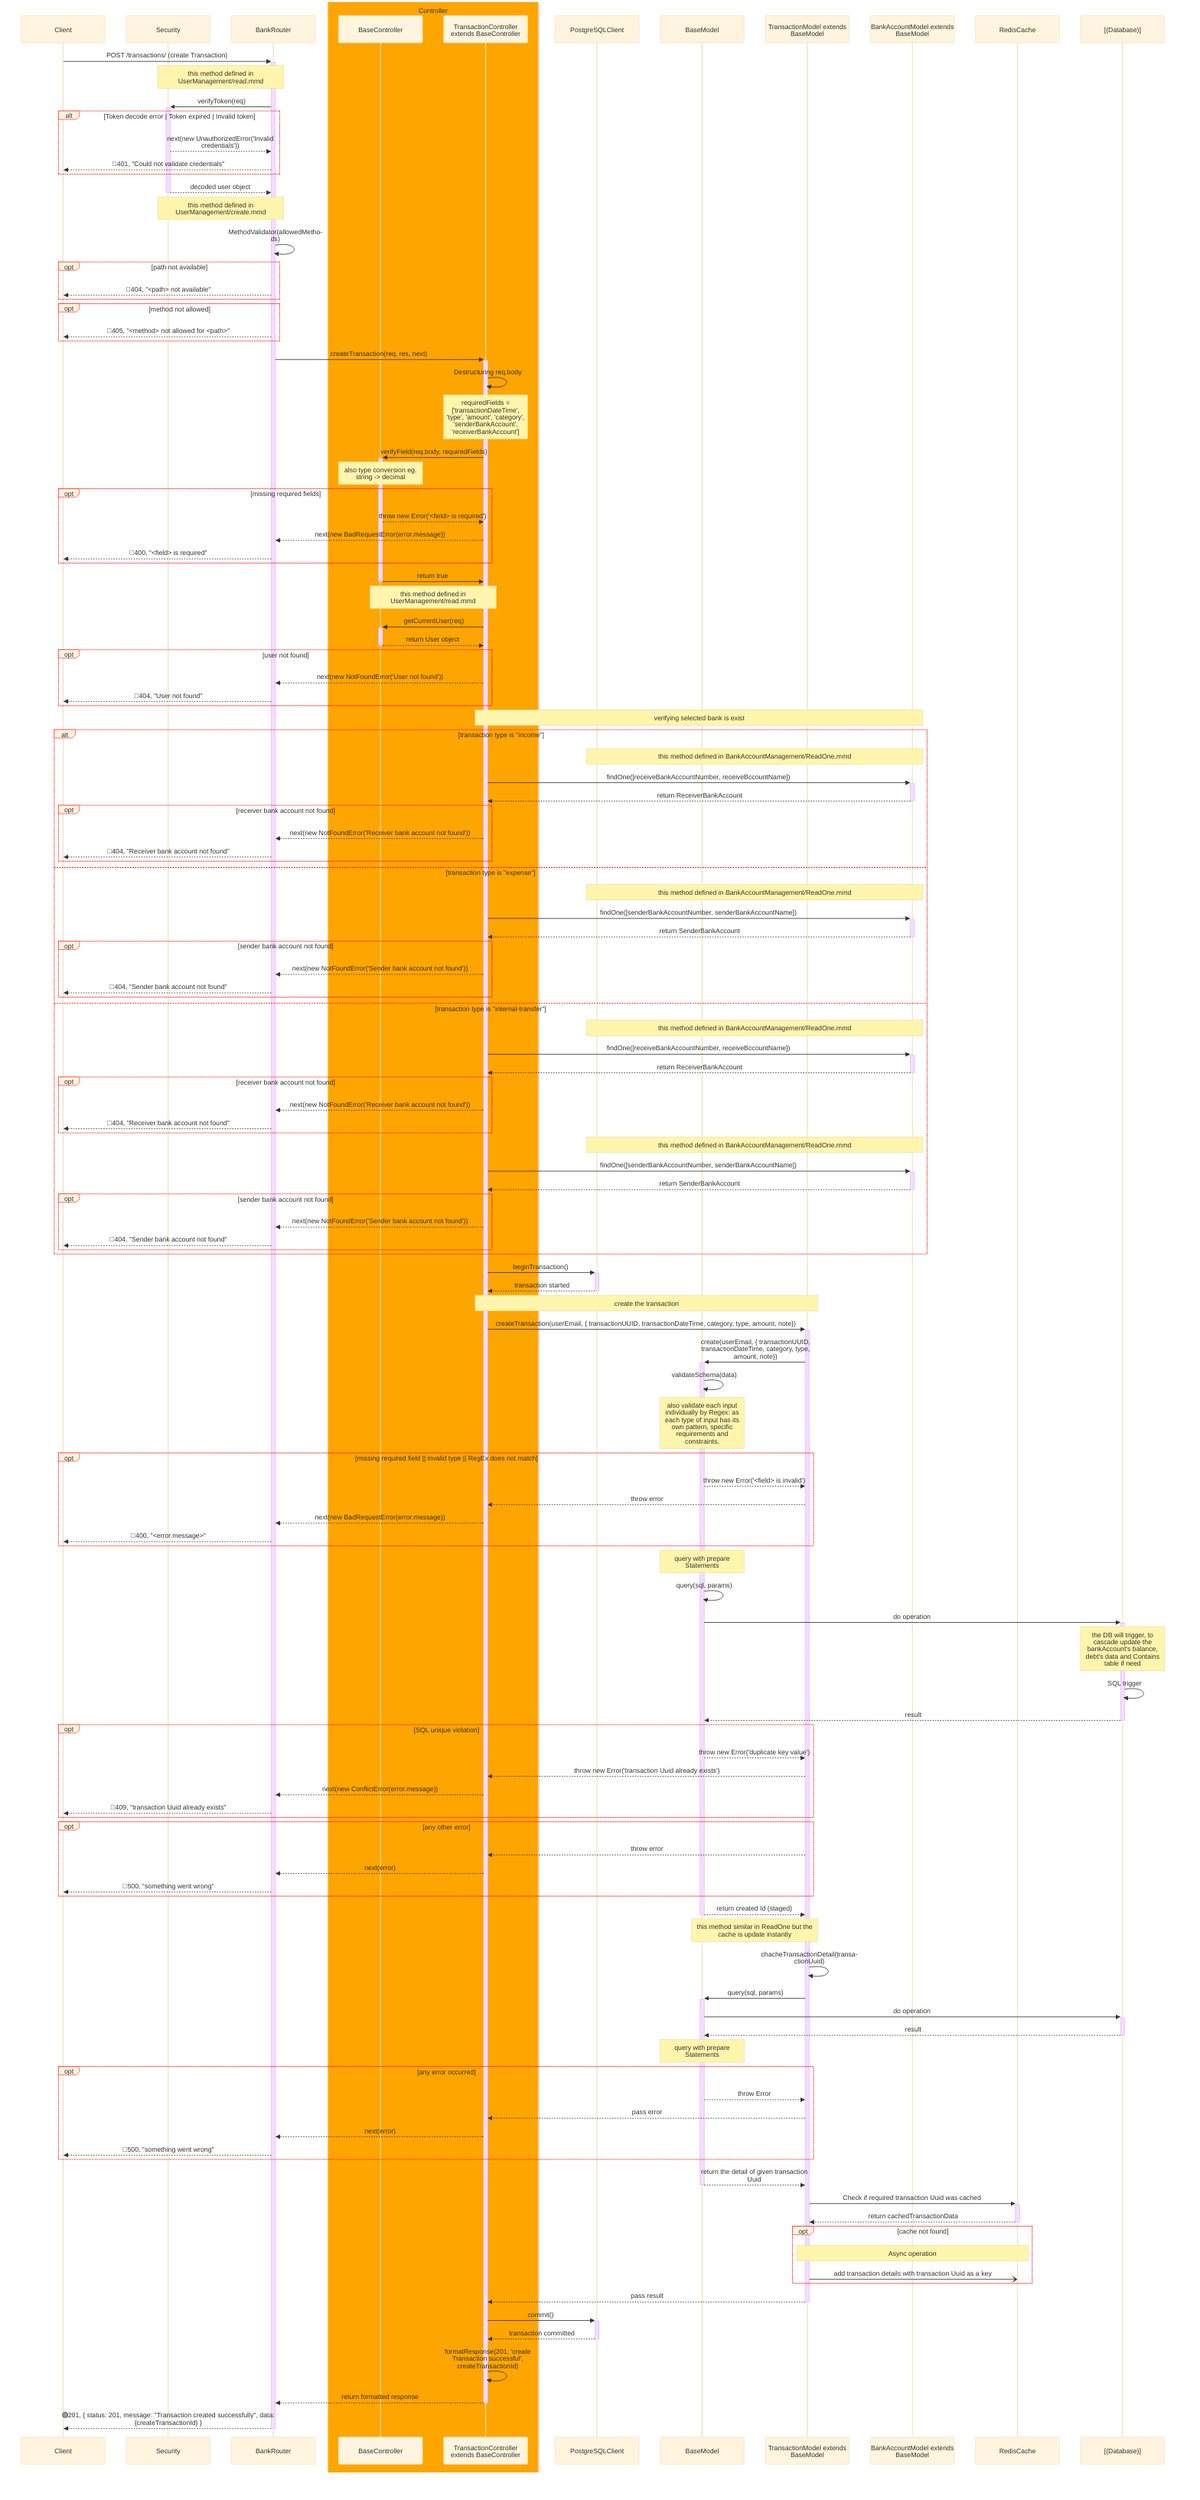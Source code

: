 %%{
    init: {
        "theme":"base",
        "themeVariables": {
            'labelBoxBorderColor': '#ff0000'
        },
        "sequence": { 
            "wrap": true, 
            "width": 200 
        } 
    }
}%%
sequenceDiagram
    participant Client
    participant Sec as Security
    participant Router as BankRouter
    box orange Controller
        participant BaseCont as BaseController
        participant Cont as TransactionController extends BaseController
    end
    participant PGClient as PostgreSQLClient
    participant BaseModel as BaseModel 
    participant Model as TransactionModel extends BaseModel
    participant BankAccountModel as BankAccountModel extends BaseModel
    participant Redis as RedisCache
    participant DB as [(Database)]
    
    Client->>+Router: POST /transactions/ (create Transaction)
    Note over Sec, Router: this method defined in UserManagement/read.mmd
    Router->>+Sec: verifyToken(req)
    alt Token decode error | Token expired | Invalid token
        Sec-->>Router: next(new UnauthorizedError('Invalid credentials'))
        Router-->>Client: 🔴401, "Could not validate credentials"
    end
    Sec-->>-Router: decoded user object 

    Note over Sec, Router: this method defined in UserManagement/create.mmd
    Router->>Router: MethodValidator(allowedMethods)
    opt path not available
        Router-->>Client: 🔴404, "<path> not available"
    end
    opt method not allowed
        Router-->>Client: 🔴405, "<method> not allowed for <path>"
    end

    Router->>+Cont: createTransaction(req, res, next)
    Cont->>Cont: Destructuring req.body
    Note over Cont: requiredFields = ['transactionDateTime', 'type', 'amount', 'category', 'senderBankAccount', 'receiverBankAccount']
    Cont->>+BaseCont: verifyField(req.body, requiredFields)
    Note over BaseCont: also type conversion eg. string -> decimal
    opt missing required fields
        BaseCont-->>Cont: throw new Error('<field> is required')
        Cont-->>Router: next(new BadRequestError(error.message))
        Router-->>Client: 🔴400, "<field> is required"
    end
    BaseCont->>-Cont: return true

    Note over Cont, BaseCont: this method defined in UserManagement/read.mmd
    Cont->>+BaseCont: getCurrentUser(req)
    BaseCont-->>-Cont: return User object
    opt user not found
        Cont-->>Router: next(new NotFoundError('User not found'))
        Router-->>Client: 🔴404, "User not found"
    end

    Note over Cont, BankAccountModel: verifying selected bank is exist
    alt transaction type is "income"
        Note over PGClient, BankAccountModel: this method defined in BankAccountManagement/ReadOne.mmd
        Cont->>+BankAccountModel: findOne([receiveBankAccountNumber, receiveBccountName])
        BankAccountModel-->>-Cont: return ReceiverBankAccount
        opt receiver bank account not found
            Cont-->>Router: next(new NotFoundError('Receiver bank account not found'))
            Router-->>Client: 🔴404, "Receiver bank account not found"
        end
    else transaction type is "expense"
        Note over PGClient, BankAccountModel: this method defined in BankAccountManagement/ReadOne.mmd
        Cont->>+BankAccountModel: findOne([senderBankAccountNumber, senderBankAccountName])
        BankAccountModel-->>-Cont: return SenderBankAccount
        opt sender bank account not found
            Cont-->>Router: next(new NotFoundError('Sender bank account not found'))
            Router-->>Client: 🔴404, "Sender bank account not found"
        end
    else transaction type is "internal-transfer"
        Note over PGClient, BankAccountModel: this method defined in BankAccountManagement/ReadOne.mmd
        Cont->>+BankAccountModel: findOne([receiveBankAccountNumber, receiveBccountName])
        BankAccountModel-->>-Cont: return ReceiverBankAccount
        opt receiver bank account not found
            Cont-->>Router: next(new NotFoundError('Receiver bank account not found'))
            Router-->>Client: 🔴404, "Receiver bank account not found"
        end
        Note over PGClient, BankAccountModel: this method defined in BankAccountManagement/ReadOne.mmd
        Cont->>+BankAccountModel: findOne([senderBankAccountNumber, senderBankAccountName])
        BankAccountModel-->>-Cont: return SenderBankAccount
        opt sender bank account not found
            Cont-->>Router: next(new NotFoundError('Sender bank account not found'))
            Router-->>Client: 🔴404, "Sender bank account not found"
        end
    end

    Cont->>+PGClient: beginTransaction()
    PGClient-->>-Cont: transaction started

    Note over Cont, Model: create the transaction
    Cont->>+Model: createTransaction(userEmail, { transactionUUID, transactionDateTime, category, type, amount, note})
    Model->>+BaseModel: create(userEmail, { transactionUUID, transactionDateTime, category, type, amount, note})
    BaseModel->>BaseModel: validateSchema(data) 
    Note over BaseModel: also validate each input individually by Regex: as each type of input has its own pattern, specific requirements and constraints.
    opt missing required field || invalid type || RegEx does not match
        BaseModel-->>Model: throw new Error('<field> is invalid')
        Model-->>Cont: throw error
        Cont-->>Router: next(new BadRequestError(error.message))
        Router-->>Client: 🔴400, "<error.message>"
    end

    Note over BaseModel: query with prepare Statements
    BaseModel->>BaseModel: query(sql, params)
    BaseModel->>+DB: do operation
    Note over DB: the DB will trigger, to cascade update the bankAccount's balance, debt's data and Contains table if need
    DB->>DB: SQL trigger
    DB-->>-BaseModel: result
    opt SQL unique violation
        BaseModel-->>Model: throw new Error('duplicate key value')
        Model-->>Cont: throw new Error('transaction Uuid already exists')
        Cont-->>Router: next(new ConflictError(error.message))
        Router-->>Client: 🔴409, "transaction Uuid already exists"
    end
    opt any other error
       Model-->>Cont: throw error
       Cont-->>Router: next(error)
       Router-->>Client: 🔴500, "something went wrong"
    end
    BaseModel-->>-Model: return created Id (staged)

    Note over Model, BaseModel: this method similar in ReadOne but the cache is update instantly
    Model->>Model: chacheTransactionDetail(transactionUuid)
    Model->>+BaseModel: query(sql, params)
    BaseModel->>+DB: do operation
    DB-->>-BaseModel: result
    Note over BaseModel: query with prepare Statements
    opt any error occurred
        BaseModel-->>Model: throw Error
        Model-->>Cont: pass error
        Cont-->>Router: next(error)
        Router-->>Client: 🔴500, "something went wrong"
    end
    BaseModel-->>-Model: return the detail of given transaction Uuid 
    Model->>+Redis: Check if required transaction Uuid was cached
    Redis-->>-Model: return cachedTransactionData
    opt cache not found
        Note over Model, Redis: Async operation
        Model-)Redis: add transaction details with transaction Uuid as a key
    end
    Model-->>-Cont: pass result

    %% Note over Cont, BankAccountModel: cascading update balance if need
    %% Note over Cont, ContainsModel: add relation ship for 2 tables if need

    Cont->>+PGClient: commit()
    PGClient-->>-Cont: transaction committed

    Cont->>Cont: formatResponse(201, 'create Transaction successful', createTransactionId)
    Cont-->>-Router: return formatted response
    Router-->>-Client: 🟢201, { status: 201, message: "Transaction created successfully", data: {createTransactionId} }

    %% Note over Cont, BankAccountModel: cascading update balance
    %% alt transaction type is "income"
    %%     Cont->>+BankAccountModel: updateBalance(userEmail, receiverBankAccount, +amount)
    %%     BankAccountModel->>+BaseModel: query(sql, params)
    %%     Note over BaseModel: query with prepare Statements
    %%     opt update failure
    %%         BaseModel-->>BankAccountModel: throw error
    %%         BankAccountModel-->>Cont: throw error
    %%         Cont->>+PGClient: rollback()
    %%         PGClient-->>-Cont: transaction rolled back
    %%         Cont-->>Router: next(new Error('Failed to update receiver balance'))
    %%         Router-->>Client: 🔴500, "Failed to update receiver balance"
    %%     end
    %%     BaseModel-->>-BankAccountModel: return updated BankAccount object (staged)
    %%     BankAccountModel-->>-Cont: pass result
    %% else transaction type is "expense"
    %%     Cont->>+BankAccountModel: updateBalance(userEmail, senderBankAccount, -amount)
    %%     BankAccountModel->>+BaseModel: query(sql, params)
    %%     Note over BaseModel: query with prepare Statements
    %%     opt update failure
    %%         BaseModel-->>BankAccountModel: throw error
    %%         BankAccountModel-->>Cont: throw error
    %%         Cont->>+PGClient: rollback()
    %%         PGClient-->>-Cont: transaction rolled back
    %%         Cont-->>Router: next(new Error('Failed to update sender balance'))
    %%         Router-->>Client: 🔴500, "Failed to update sender balance"
    %%     end
    %%     BaseModel-->>-BankAccountModel: return updated BankAccount object (staged)
    %%     BankAccountModel-->>-Cont: pass result
    %%     opt debt payment
    %%         Cont->>+DebtModel: updateLoanBalance(userEmail, debtKey, -amount)
    %%         DebtModel->>+BaseModel: query(sql, params)
    %%         Note over BaseModel: query with prepare Statements
    %%         opt update failure
    %%             BaseModel-->>DebtModel: throw error
    %%             DebtModel-->>Cont: throw error
    %%             Cont->>+PGClient: rollback()
    %%             PGClient-->>-Cont: transaction rolled back
    %%             Cont-->>Router: next(new Error('Failed to update debt'))
    %%             Router-->>Client: 🔴500, "Failed to update debt"
    %%         end
    %%         BaseModel-->>-DebtModel: return updated Loan object (staged)
    %%         DebtModel-->>-Cont: pass result
    %%     end
    %% end

    %% Note over Cont, ContainsModel: add relation ship for 2 tables
    %% alt transaction type is "income"
    %%     Cont->>+ContainsModel: addContains(receiverBankAccount, transactionUUID, 'receiver')
    %%     ContainsModel->>+BaseModel: query(sql, params)
    %%     Note over BaseModel: query with prepare Statements
    %%     opt added failure
    %%         BaseModel-->>ContainsModel: throw error
    %%         ContainsModel-->>Cont: throw error
    %%         Cont->>+PGClient: rollback()
    %%         PGClient-->>-Cont: transaction rolled back
    %%         Cont-->>Router: next(new Error('Failed to store contains'))
    %%         Router-->>Client: 🔴500, "Failed to store contains"
    %%     end
    %%     BaseModel-->>-ContainsModel: return addedContains object (staged)
    %%     ContainsModel-->>-Cont: pass result
    %% else transaction type is "expense"
    %%     Cont->>+ContainsModel: addContains(senderBankAccount, transactionUUID, 'sender')
    %%     ContainsModel->>+BaseModel: query(sql, params)
    %%     Note over BaseModel: query with prepare Statements
    %%     opt added failure
    %%         BaseModel-->>ContainsModel: throw error
    %%         ContainsModel-->>Cont: throw error
    %%         Cont->>+PGClient: rollback()
    %%         PGClient-->>-Cont: transaction rolled back
    %%         Cont-->>Router: next(new Error('Failed to store contains'))
    %%         Router-->>Client: 🔴500, "Failed to store contains"
    %%     end
    %%     BaseModel-->>-ContainsModel: return addedContains object (staged)
    %%     ContainsModel-->>-Cont: pass result
    %% else transaction type is "internal_transfer"
    %%     Cont->>+ContainsModel: addContains(receiverBankAccount, transactionUUID, 'receiver')
    %%     ContainsModel->>+BaseModel: query(sql, params)
    %%     Note over BaseModel: query with prepare Statements
    %%     opt added failure
    %%         BaseModel-->>ContainsModel: throw error
    %%         ContainsModel-->>Cont: throw error
    %%         Cont->>+PGClient: rollback()
    %%         PGClient-->>-Cont: transaction rolled back
    %%         Cont-->>Router: next(new Error('Failed to store contains'))
    %%         Router-->>Client: 🔴500, "Failed to store contains"
    %%     end
    %%     BaseModel-->>-ContainsModel: return addedContains object (staged)
    %%     ContainsModel-->>-Cont: pass result
    %%     Cont->>+ContainsModel: addContains(senderBankAccount, transactionUUID, 'sender')
    %%     ContainsModel->>+BaseModel: query(sql, params)
    %%     Note over BaseModel: query with prepare Statements
    %%     opt added failure
    %%         BaseModel-->>ContainsModel: throw error
    %%         ContainsModel-->>Cont: throw error
    %%         Cont->>+PGClient: rollback()
    %%         PGClient-->>-Cont: transaction rolled back
    %%         Cont-->>Router: next(new Error('Failed to store contains'))
    %%         Router-->>Client: 🔴500, "Failed to store contains"
    %%     end
    %%     BaseModel-->>-ContainsModel: return addedContains object (staged)
    %%     ContainsModel-->>-Cont: pass result
    %% end